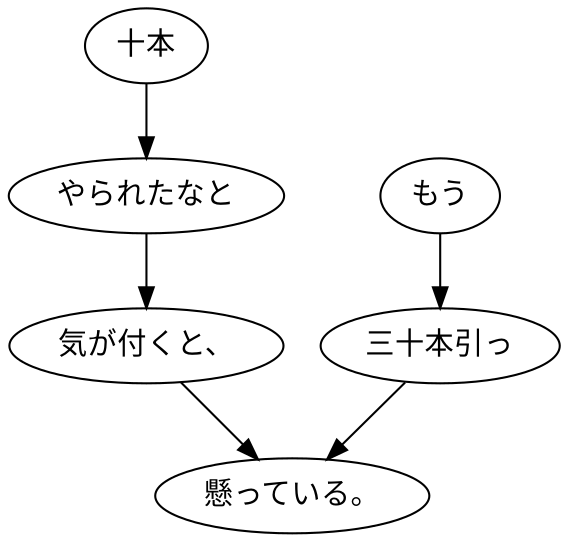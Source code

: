 digraph graph4199 {
	node0 [label="十本"];
	node1 [label="やられたなと"];
	node2 [label="気が付くと、"];
	node3 [label="もう"];
	node4 [label="三十本引っ"];
	node5 [label="懸っている。"];
	node0 -> node1;
	node1 -> node2;
	node2 -> node5;
	node3 -> node4;
	node4 -> node5;
}
